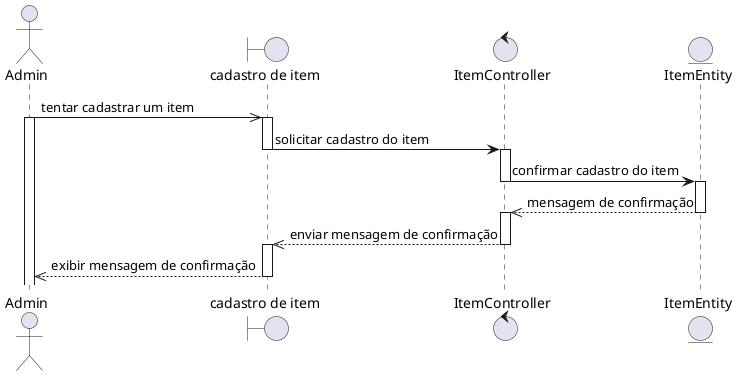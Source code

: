 @startuml
actor Admin
boundary "cadastro de item" as grupo
control ItemController
entity ItemEntity

Admin ->> grupo: tentar cadastrar um item
activate Admin
activate grupo
grupo -> ItemController: solicitar cadastro do item
deactivate grupo
activate ItemController
ItemController -> ItemEntity: confirmar cadastro do item
deactivate ItemController
activate ItemEntity
ItemEntity -->> ItemController: mensagem de confirmação
deactivate ItemEntity
activate ItemController
ItemController -->> grupo: enviar mensagem de confirmação
deactivate ItemController
activate grupo
grupo -->> Admin: exibir mensagem de confirmação
deactivate grupo
@enduml